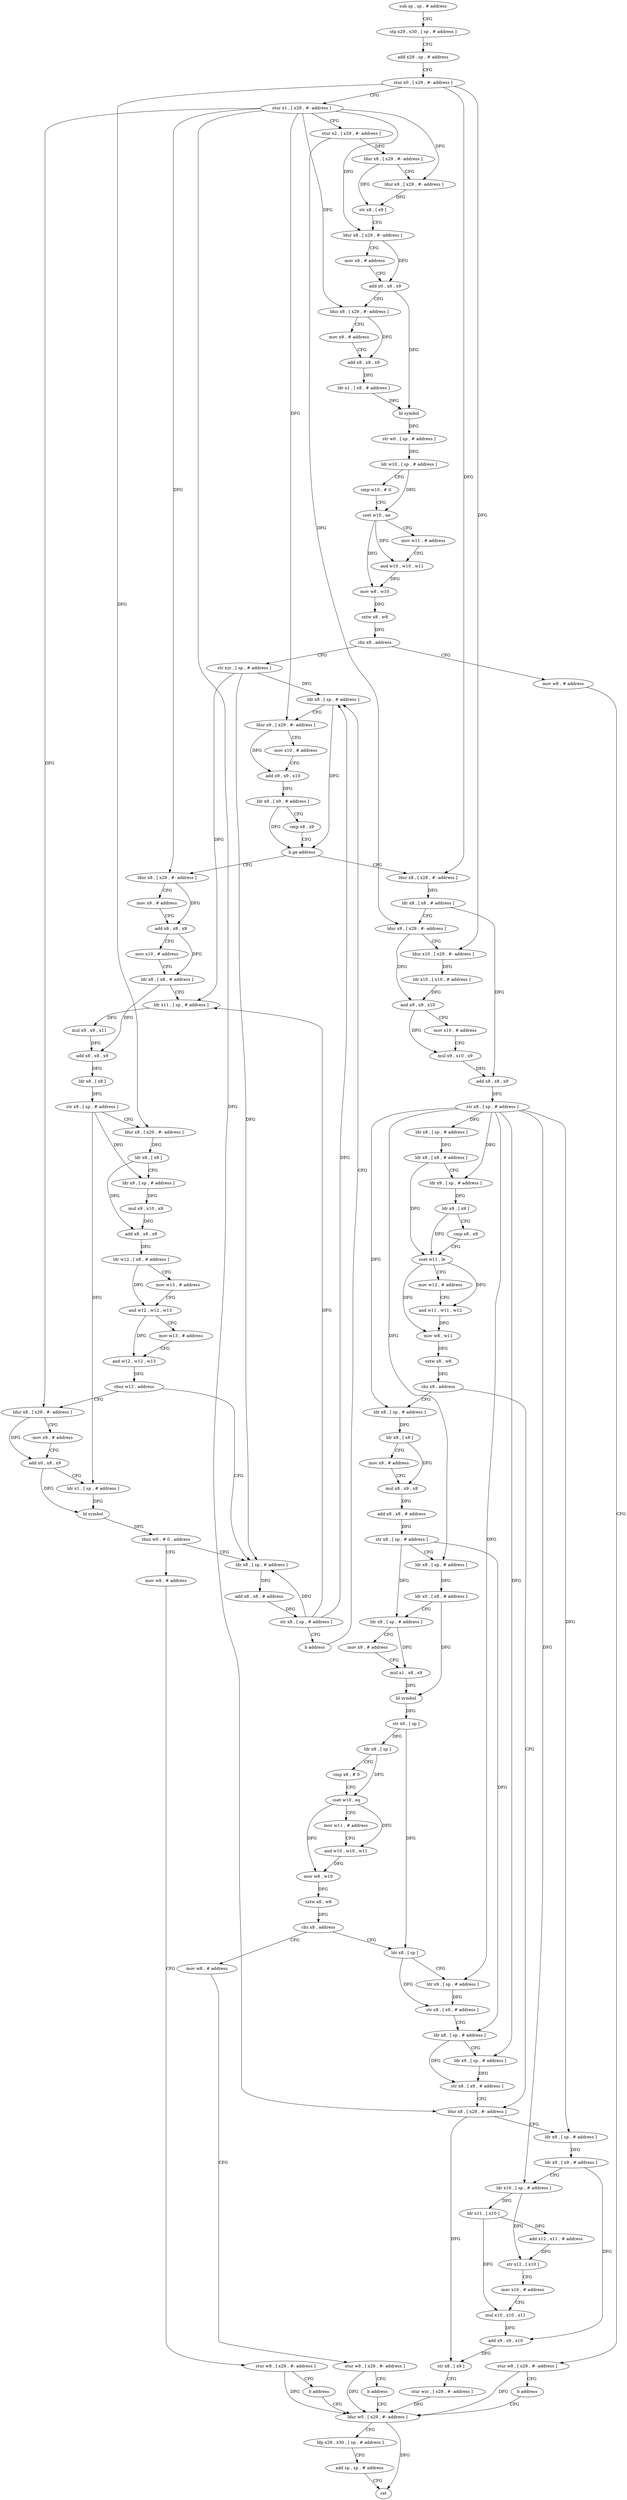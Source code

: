 digraph "func" {
"4283536" [label = "sub sp , sp , # address" ]
"4283540" [label = "stp x29 , x30 , [ sp , # address ]" ]
"4283544" [label = "add x29 , sp , # address" ]
"4283548" [label = "stur x0 , [ x29 , #- address ]" ]
"4283552" [label = "stur x1 , [ x29 , #- address ]" ]
"4283556" [label = "stur x2 , [ x29 , #- address ]" ]
"4283560" [label = "ldur x8 , [ x29 , #- address ]" ]
"4283564" [label = "ldur x9 , [ x29 , #- address ]" ]
"4283568" [label = "str x8 , [ x9 ]" ]
"4283572" [label = "ldur x8 , [ x29 , #- address ]" ]
"4283576" [label = "mov x9 , # address" ]
"4283580" [label = "add x0 , x8 , x9" ]
"4283584" [label = "ldur x8 , [ x29 , #- address ]" ]
"4283588" [label = "mov x9 , # address" ]
"4283592" [label = "add x8 , x8 , x9" ]
"4283596" [label = "ldr x1 , [ x8 , # address ]" ]
"4283600" [label = "bl symbol" ]
"4283604" [label = "str w0 , [ sp , # address ]" ]
"4283608" [label = "ldr w10 , [ sp , # address ]" ]
"4283612" [label = "cmp w10 , # 0" ]
"4283616" [label = "cset w10 , ne" ]
"4283620" [label = "mov w11 , # address" ]
"4283624" [label = "and w10 , w10 , w11" ]
"4283628" [label = "mov w8 , w10" ]
"4283632" [label = "sxtw x8 , w8" ]
"4283636" [label = "cbz x8 , address" ]
"4283652" [label = "str xzr , [ sp , # address ]" ]
"4283640" [label = "mov w8 , # address" ]
"4283656" [label = "ldr x8 , [ sp , # address ]" ]
"4283644" [label = "stur w8 , [ x29 , #- address ]" ]
"4283648" [label = "b address" ]
"4284072" [label = "ldur w0 , [ x29 , #- address ]" ]
"4283820" [label = "ldur x8 , [ x29 , #- address ]" ]
"4283824" [label = "ldr x8 , [ x8 , # address ]" ]
"4283828" [label = "ldur x9 , [ x29 , #- address ]" ]
"4283832" [label = "ldur x10 , [ x29 , #- address ]" ]
"4283836" [label = "ldr x10 , [ x10 , # address ]" ]
"4283840" [label = "and x9 , x9 , x10" ]
"4283844" [label = "mov x10 , # address" ]
"4283848" [label = "mul x9 , x10 , x9" ]
"4283852" [label = "add x8 , x8 , x9" ]
"4283856" [label = "str x8 , [ sp , # address ]" ]
"4283860" [label = "ldr x8 , [ sp , # address ]" ]
"4283864" [label = "ldr x8 , [ x8 , # address ]" ]
"4283868" [label = "ldr x9 , [ sp , # address ]" ]
"4283872" [label = "ldr x9 , [ x9 ]" ]
"4283876" [label = "cmp x8 , x9" ]
"4283880" [label = "cset w11 , le" ]
"4283884" [label = "mov w12 , # address" ]
"4283888" [label = "and w11 , w11 , w12" ]
"4283892" [label = "mov w8 , w11" ]
"4283896" [label = "sxtw x8 , w8" ]
"4283900" [label = "cbz x8 , address" ]
"4284024" [label = "ldur x8 , [ x29 , #- address ]" ]
"4283904" [label = "ldr x8 , [ sp , # address ]" ]
"4283684" [label = "ldur x8 , [ x29 , #- address ]" ]
"4283688" [label = "mov x9 , # address" ]
"4283692" [label = "add x8 , x8 , x9" ]
"4283696" [label = "mov x10 , # address" ]
"4283700" [label = "ldr x8 , [ x8 , # address ]" ]
"4283704" [label = "ldr x11 , [ sp , # address ]" ]
"4283708" [label = "mul x9 , x9 , x11" ]
"4283712" [label = "add x8 , x8 , x9" ]
"4283716" [label = "ldr x8 , [ x8 ]" ]
"4283720" [label = "str x8 , [ sp , # address ]" ]
"4283724" [label = "ldur x8 , [ x29 , #- address ]" ]
"4283728" [label = "ldr x8 , [ x8 ]" ]
"4283732" [label = "ldr x9 , [ sp , # address ]" ]
"4283736" [label = "mul x9 , x10 , x9" ]
"4283740" [label = "add x8 , x8 , x9" ]
"4283744" [label = "ldr w12 , [ x8 , # address ]" ]
"4283748" [label = "mov w13 , # address" ]
"4283752" [label = "and w12 , w12 , w13" ]
"4283756" [label = "mov w13 , # address" ]
"4283760" [label = "and w12 , w12 , w13" ]
"4283764" [label = "cbnz w12 , address" ]
"4283804" [label = "ldr x8 , [ sp , # address ]" ]
"4283768" [label = "ldur x8 , [ x29 , #- address ]" ]
"4284076" [label = "ldp x29 , x30 , [ sp , # address ]" ]
"4284080" [label = "add sp , sp , # address" ]
"4284084" [label = "ret" ]
"4284028" [label = "ldr x9 , [ sp , # address ]" ]
"4284032" [label = "ldr x9 , [ x9 , # address ]" ]
"4284036" [label = "ldr x10 , [ sp , # address ]" ]
"4284040" [label = "ldr x11 , [ x10 ]" ]
"4284044" [label = "add x12 , x11 , # address" ]
"4284048" [label = "str x12 , [ x10 ]" ]
"4284052" [label = "mov x10 , # address" ]
"4284056" [label = "mul x10 , x10 , x11" ]
"4284060" [label = "add x9 , x9 , x10" ]
"4284064" [label = "str x8 , [ x9 ]" ]
"4284068" [label = "stur wzr , [ x29 , #- address ]" ]
"4283908" [label = "ldr x8 , [ x8 ]" ]
"4283912" [label = "mov x9 , # address" ]
"4283916" [label = "mul x8 , x9 , x8" ]
"4283920" [label = "add x8 , x8 , # address" ]
"4283924" [label = "str x8 , [ sp , # address ]" ]
"4283928" [label = "ldr x8 , [ sp , # address ]" ]
"4283932" [label = "ldr x0 , [ x8 , # address ]" ]
"4283936" [label = "ldr x8 , [ sp , # address ]" ]
"4283940" [label = "mov x9 , # address" ]
"4283944" [label = "mul x1 , x8 , x9" ]
"4283948" [label = "bl symbol" ]
"4283952" [label = "str x0 , [ sp ]" ]
"4283956" [label = "ldr x8 , [ sp ]" ]
"4283960" [label = "cmp x8 , # 0" ]
"4283964" [label = "cset w10 , eq" ]
"4283968" [label = "mov w11 , # address" ]
"4283972" [label = "and w10 , w10 , w11" ]
"4283976" [label = "mov w8 , w10" ]
"4283980" [label = "sxtw x8 , w8" ]
"4283984" [label = "cbz x8 , address" ]
"4284000" [label = "ldr x8 , [ sp ]" ]
"4283988" [label = "mov w8 , # address" ]
"4283808" [label = "add x8 , x8 , # address" ]
"4283812" [label = "str x8 , [ sp , # address ]" ]
"4283816" [label = "b address" ]
"4283772" [label = "mov x9 , # address" ]
"4283776" [label = "add x0 , x8 , x9" ]
"4283780" [label = "ldr x1 , [ sp , # address ]" ]
"4283784" [label = "bl symbol" ]
"4283788" [label = "tbnz w0 , # 0 , address" ]
"4283792" [label = "mov w8 , # address" ]
"4284004" [label = "ldr x9 , [ sp , # address ]" ]
"4284008" [label = "str x8 , [ x9 , # address ]" ]
"4284012" [label = "ldr x8 , [ sp , # address ]" ]
"4284016" [label = "ldr x9 , [ sp , # address ]" ]
"4284020" [label = "str x8 , [ x9 , # address ]" ]
"4283992" [label = "stur w8 , [ x29 , #- address ]" ]
"4283996" [label = "b address" ]
"4283660" [label = "ldur x9 , [ x29 , #- address ]" ]
"4283664" [label = "mov x10 , # address" ]
"4283668" [label = "add x9 , x9 , x10" ]
"4283672" [label = "ldr x9 , [ x9 , # address ]" ]
"4283676" [label = "cmp x8 , x9" ]
"4283680" [label = "b.ge address" ]
"4283796" [label = "stur w8 , [ x29 , #- address ]" ]
"4283800" [label = "b address" ]
"4283536" -> "4283540" [ label = "CFG" ]
"4283540" -> "4283544" [ label = "CFG" ]
"4283544" -> "4283548" [ label = "CFG" ]
"4283548" -> "4283552" [ label = "CFG" ]
"4283548" -> "4283820" [ label = "DFG" ]
"4283548" -> "4283832" [ label = "DFG" ]
"4283548" -> "4283724" [ label = "DFG" ]
"4283552" -> "4283556" [ label = "CFG" ]
"4283552" -> "4283564" [ label = "DFG" ]
"4283552" -> "4283572" [ label = "DFG" ]
"4283552" -> "4283584" [ label = "DFG" ]
"4283552" -> "4283660" [ label = "DFG" ]
"4283552" -> "4283684" [ label = "DFG" ]
"4283552" -> "4283768" [ label = "DFG" ]
"4283552" -> "4284024" [ label = "DFG" ]
"4283556" -> "4283560" [ label = "DFG" ]
"4283556" -> "4283828" [ label = "DFG" ]
"4283560" -> "4283564" [ label = "CFG" ]
"4283560" -> "4283568" [ label = "DFG" ]
"4283564" -> "4283568" [ label = "DFG" ]
"4283568" -> "4283572" [ label = "CFG" ]
"4283572" -> "4283576" [ label = "CFG" ]
"4283572" -> "4283580" [ label = "DFG" ]
"4283576" -> "4283580" [ label = "CFG" ]
"4283580" -> "4283584" [ label = "CFG" ]
"4283580" -> "4283600" [ label = "DFG" ]
"4283584" -> "4283588" [ label = "CFG" ]
"4283584" -> "4283592" [ label = "DFG" ]
"4283588" -> "4283592" [ label = "CFG" ]
"4283592" -> "4283596" [ label = "DFG" ]
"4283596" -> "4283600" [ label = "DFG" ]
"4283600" -> "4283604" [ label = "DFG" ]
"4283604" -> "4283608" [ label = "DFG" ]
"4283608" -> "4283612" [ label = "CFG" ]
"4283608" -> "4283616" [ label = "DFG" ]
"4283612" -> "4283616" [ label = "CFG" ]
"4283616" -> "4283620" [ label = "CFG" ]
"4283616" -> "4283624" [ label = "DFG" ]
"4283616" -> "4283628" [ label = "DFG" ]
"4283620" -> "4283624" [ label = "CFG" ]
"4283624" -> "4283628" [ label = "DFG" ]
"4283628" -> "4283632" [ label = "DFG" ]
"4283632" -> "4283636" [ label = "DFG" ]
"4283636" -> "4283652" [ label = "CFG" ]
"4283636" -> "4283640" [ label = "CFG" ]
"4283652" -> "4283656" [ label = "DFG" ]
"4283652" -> "4283704" [ label = "DFG" ]
"4283652" -> "4283804" [ label = "DFG" ]
"4283640" -> "4283644" [ label = "CFG" ]
"4283656" -> "4283660" [ label = "CFG" ]
"4283656" -> "4283680" [ label = "DFG" ]
"4283644" -> "4283648" [ label = "CFG" ]
"4283644" -> "4284072" [ label = "DFG" ]
"4283648" -> "4284072" [ label = "CFG" ]
"4284072" -> "4284076" [ label = "CFG" ]
"4284072" -> "4284084" [ label = "DFG" ]
"4283820" -> "4283824" [ label = "DFG" ]
"4283824" -> "4283828" [ label = "CFG" ]
"4283824" -> "4283852" [ label = "DFG" ]
"4283828" -> "4283832" [ label = "CFG" ]
"4283828" -> "4283840" [ label = "DFG" ]
"4283832" -> "4283836" [ label = "DFG" ]
"4283836" -> "4283840" [ label = "DFG" ]
"4283840" -> "4283844" [ label = "CFG" ]
"4283840" -> "4283848" [ label = "DFG" ]
"4283844" -> "4283848" [ label = "CFG" ]
"4283848" -> "4283852" [ label = "DFG" ]
"4283852" -> "4283856" [ label = "DFG" ]
"4283856" -> "4283860" [ label = "DFG" ]
"4283856" -> "4283868" [ label = "DFG" ]
"4283856" -> "4284028" [ label = "DFG" ]
"4283856" -> "4284036" [ label = "DFG" ]
"4283856" -> "4283904" [ label = "DFG" ]
"4283856" -> "4283928" [ label = "DFG" ]
"4283856" -> "4284004" [ label = "DFG" ]
"4283856" -> "4284016" [ label = "DFG" ]
"4283860" -> "4283864" [ label = "DFG" ]
"4283864" -> "4283868" [ label = "CFG" ]
"4283864" -> "4283880" [ label = "DFG" ]
"4283868" -> "4283872" [ label = "DFG" ]
"4283872" -> "4283876" [ label = "CFG" ]
"4283872" -> "4283880" [ label = "DFG" ]
"4283876" -> "4283880" [ label = "CFG" ]
"4283880" -> "4283884" [ label = "CFG" ]
"4283880" -> "4283888" [ label = "DFG" ]
"4283880" -> "4283892" [ label = "DFG" ]
"4283884" -> "4283888" [ label = "CFG" ]
"4283888" -> "4283892" [ label = "DFG" ]
"4283892" -> "4283896" [ label = "DFG" ]
"4283896" -> "4283900" [ label = "DFG" ]
"4283900" -> "4284024" [ label = "CFG" ]
"4283900" -> "4283904" [ label = "CFG" ]
"4284024" -> "4284028" [ label = "CFG" ]
"4284024" -> "4284064" [ label = "DFG" ]
"4283904" -> "4283908" [ label = "DFG" ]
"4283684" -> "4283688" [ label = "CFG" ]
"4283684" -> "4283692" [ label = "DFG" ]
"4283688" -> "4283692" [ label = "CFG" ]
"4283692" -> "4283696" [ label = "CFG" ]
"4283692" -> "4283700" [ label = "DFG" ]
"4283696" -> "4283700" [ label = "CFG" ]
"4283700" -> "4283704" [ label = "CFG" ]
"4283700" -> "4283712" [ label = "DFG" ]
"4283704" -> "4283708" [ label = "DFG" ]
"4283708" -> "4283712" [ label = "DFG" ]
"4283712" -> "4283716" [ label = "DFG" ]
"4283716" -> "4283720" [ label = "DFG" ]
"4283720" -> "4283724" [ label = "CFG" ]
"4283720" -> "4283732" [ label = "DFG" ]
"4283720" -> "4283780" [ label = "DFG" ]
"4283724" -> "4283728" [ label = "DFG" ]
"4283728" -> "4283732" [ label = "CFG" ]
"4283728" -> "4283740" [ label = "DFG" ]
"4283732" -> "4283736" [ label = "DFG" ]
"4283736" -> "4283740" [ label = "DFG" ]
"4283740" -> "4283744" [ label = "DFG" ]
"4283744" -> "4283748" [ label = "CFG" ]
"4283744" -> "4283752" [ label = "DFG" ]
"4283748" -> "4283752" [ label = "CFG" ]
"4283752" -> "4283756" [ label = "CFG" ]
"4283752" -> "4283760" [ label = "DFG" ]
"4283756" -> "4283760" [ label = "CFG" ]
"4283760" -> "4283764" [ label = "DFG" ]
"4283764" -> "4283804" [ label = "CFG" ]
"4283764" -> "4283768" [ label = "CFG" ]
"4283804" -> "4283808" [ label = "DFG" ]
"4283768" -> "4283772" [ label = "CFG" ]
"4283768" -> "4283776" [ label = "DFG" ]
"4284076" -> "4284080" [ label = "CFG" ]
"4284080" -> "4284084" [ label = "CFG" ]
"4284028" -> "4284032" [ label = "DFG" ]
"4284032" -> "4284036" [ label = "CFG" ]
"4284032" -> "4284060" [ label = "DFG" ]
"4284036" -> "4284040" [ label = "DFG" ]
"4284036" -> "4284048" [ label = "DFG" ]
"4284040" -> "4284044" [ label = "DFG" ]
"4284040" -> "4284056" [ label = "DFG" ]
"4284044" -> "4284048" [ label = "DFG" ]
"4284048" -> "4284052" [ label = "CFG" ]
"4284052" -> "4284056" [ label = "CFG" ]
"4284056" -> "4284060" [ label = "DFG" ]
"4284060" -> "4284064" [ label = "DFG" ]
"4284064" -> "4284068" [ label = "CFG" ]
"4284068" -> "4284072" [ label = "DFG" ]
"4283908" -> "4283912" [ label = "CFG" ]
"4283908" -> "4283916" [ label = "DFG" ]
"4283912" -> "4283916" [ label = "CFG" ]
"4283916" -> "4283920" [ label = "DFG" ]
"4283920" -> "4283924" [ label = "DFG" ]
"4283924" -> "4283928" [ label = "CFG" ]
"4283924" -> "4283936" [ label = "DFG" ]
"4283924" -> "4284012" [ label = "DFG" ]
"4283928" -> "4283932" [ label = "DFG" ]
"4283932" -> "4283936" [ label = "CFG" ]
"4283932" -> "4283948" [ label = "DFG" ]
"4283936" -> "4283940" [ label = "CFG" ]
"4283936" -> "4283944" [ label = "DFG" ]
"4283940" -> "4283944" [ label = "CFG" ]
"4283944" -> "4283948" [ label = "DFG" ]
"4283948" -> "4283952" [ label = "DFG" ]
"4283952" -> "4283956" [ label = "DFG" ]
"4283952" -> "4284000" [ label = "DFG" ]
"4283956" -> "4283960" [ label = "CFG" ]
"4283956" -> "4283964" [ label = "DFG" ]
"4283960" -> "4283964" [ label = "CFG" ]
"4283964" -> "4283968" [ label = "CFG" ]
"4283964" -> "4283972" [ label = "DFG" ]
"4283964" -> "4283976" [ label = "DFG" ]
"4283968" -> "4283972" [ label = "CFG" ]
"4283972" -> "4283976" [ label = "DFG" ]
"4283976" -> "4283980" [ label = "DFG" ]
"4283980" -> "4283984" [ label = "DFG" ]
"4283984" -> "4284000" [ label = "CFG" ]
"4283984" -> "4283988" [ label = "CFG" ]
"4284000" -> "4284004" [ label = "CFG" ]
"4284000" -> "4284008" [ label = "DFG" ]
"4283988" -> "4283992" [ label = "CFG" ]
"4283808" -> "4283812" [ label = "DFG" ]
"4283812" -> "4283816" [ label = "CFG" ]
"4283812" -> "4283656" [ label = "DFG" ]
"4283812" -> "4283704" [ label = "DFG" ]
"4283812" -> "4283804" [ label = "DFG" ]
"4283816" -> "4283656" [ label = "CFG" ]
"4283772" -> "4283776" [ label = "CFG" ]
"4283776" -> "4283780" [ label = "CFG" ]
"4283776" -> "4283784" [ label = "DFG" ]
"4283780" -> "4283784" [ label = "DFG" ]
"4283784" -> "4283788" [ label = "DFG" ]
"4283788" -> "4283804" [ label = "CFG" ]
"4283788" -> "4283792" [ label = "CFG" ]
"4283792" -> "4283796" [ label = "CFG" ]
"4284004" -> "4284008" [ label = "DFG" ]
"4284008" -> "4284012" [ label = "CFG" ]
"4284012" -> "4284016" [ label = "CFG" ]
"4284012" -> "4284020" [ label = "DFG" ]
"4284016" -> "4284020" [ label = "DFG" ]
"4284020" -> "4284024" [ label = "CFG" ]
"4283992" -> "4283996" [ label = "CFG" ]
"4283992" -> "4284072" [ label = "DFG" ]
"4283996" -> "4284072" [ label = "CFG" ]
"4283660" -> "4283664" [ label = "CFG" ]
"4283660" -> "4283668" [ label = "DFG" ]
"4283664" -> "4283668" [ label = "CFG" ]
"4283668" -> "4283672" [ label = "DFG" ]
"4283672" -> "4283676" [ label = "CFG" ]
"4283672" -> "4283680" [ label = "DFG" ]
"4283676" -> "4283680" [ label = "CFG" ]
"4283680" -> "4283820" [ label = "CFG" ]
"4283680" -> "4283684" [ label = "CFG" ]
"4283796" -> "4283800" [ label = "CFG" ]
"4283796" -> "4284072" [ label = "DFG" ]
"4283800" -> "4284072" [ label = "CFG" ]
}
